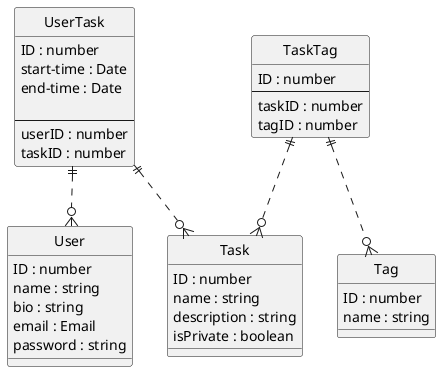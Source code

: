 @startuml er

' hide the spot
hide circle

' avoid problems with angled crows feet
' skinparam linetype ortho

entity "User" {
    ID : number
    name : string
    bio : string
    email : Email
    password : string
}

entity "Task" {
    ID : number
    name : string
    description : string
    isPrivate : boolean
}

entity "UserTask" {
    ID : number
    start-time : Date
    end-time : Date

    --
    userID : number
    taskID : number
}

entity "Tag"{
    ID : number
    name : string

}

entity "TaskTag"{
    ID : number
    --
    taskID : number
    tagID : number
}

UserTask ||..o{ User
UserTask ||..o{ Task

TaskTag ||..o{ Task
TaskTag ||..o{ Tag 
@enduml
